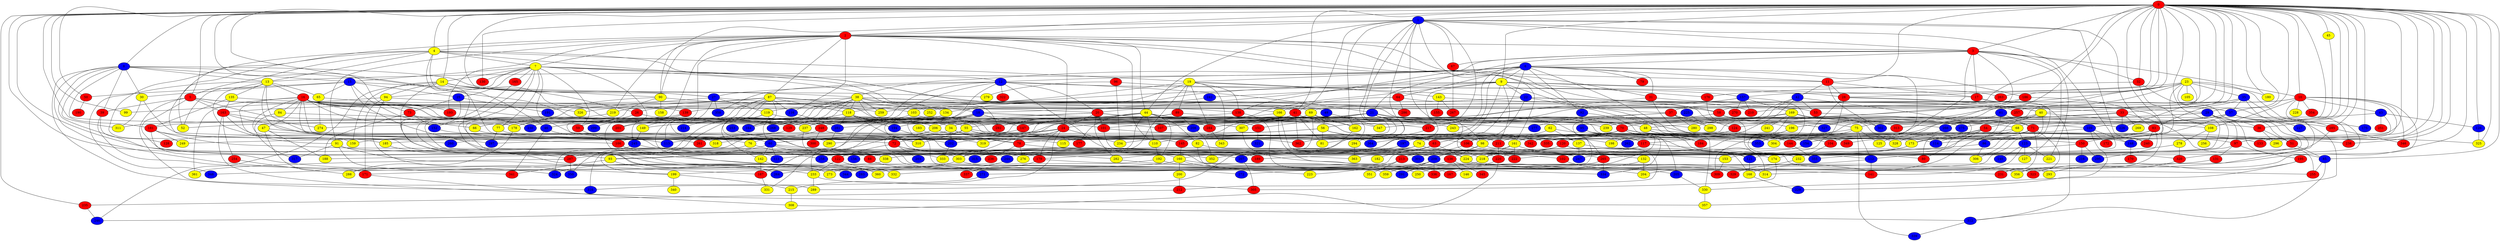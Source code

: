 graph {
0 [style = filled fillcolor = red];
1 [style = filled fillcolor = blue];
2 [style = filled fillcolor = red];
3 [style = filled fillcolor = red];
4 [style = filled fillcolor = yellow];
5 [style = filled fillcolor = red];
6 [style = filled fillcolor = blue];
7 [style = filled fillcolor = yellow];
8 [style = filled fillcolor = blue];
9 [style = filled fillcolor = yellow];
10 [style = filled fillcolor = red];
11 [style = filled fillcolor = red];
12 [style = filled fillcolor = blue];
13 [style = filled fillcolor = yellow];
14 [style = filled fillcolor = yellow];
15 [style = filled fillcolor = blue];
16 [style = filled fillcolor = red];
17 [style = filled fillcolor = red];
18 [style = filled fillcolor = blue];
19 [style = filled fillcolor = yellow];
20 [style = filled fillcolor = red];
21 [style = filled fillcolor = blue];
22 [style = filled fillcolor = blue];
23 [style = filled fillcolor = yellow];
24 [style = filled fillcolor = red];
25 [style = filled fillcolor = blue];
26 [style = filled fillcolor = red];
27 [style = filled fillcolor = blue];
28 [style = filled fillcolor = red];
29 [style = filled fillcolor = blue];
30 [style = filled fillcolor = yellow];
31 [style = filled fillcolor = red];
32 [style = filled fillcolor = red];
33 [style = filled fillcolor = red];
34 [style = filled fillcolor = yellow];
35 [style = filled fillcolor = blue];
36 [style = filled fillcolor = red];
37 [style = filled fillcolor = red];
38 [style = filled fillcolor = yellow];
39 [style = filled fillcolor = red];
40 [style = filled fillcolor = yellow];
41 [style = filled fillcolor = red];
42 [style = filled fillcolor = blue];
43 [style = filled fillcolor = blue];
44 [style = filled fillcolor = yellow];
45 [style = filled fillcolor = yellow];
46 [style = filled fillcolor = blue];
47 [style = filled fillcolor = yellow];
48 [style = filled fillcolor = yellow];
49 [style = filled fillcolor = blue];
50 [style = filled fillcolor = red];
51 [style = filled fillcolor = red];
52 [style = filled fillcolor = yellow];
53 [style = filled fillcolor = red];
54 [style = filled fillcolor = red];
55 [style = filled fillcolor = yellow];
56 [style = filled fillcolor = yellow];
57 [style = filled fillcolor = blue];
58 [style = filled fillcolor = red];
59 [style = filled fillcolor = red];
60 [style = filled fillcolor = blue];
61 [style = filled fillcolor = blue];
62 [style = filled fillcolor = yellow];
63 [style = filled fillcolor = red];
64 [style = filled fillcolor = red];
65 [style = filled fillcolor = yellow];
66 [style = filled fillcolor = yellow];
67 [style = filled fillcolor = red];
68 [style = filled fillcolor = yellow];
69 [style = filled fillcolor = yellow];
70 [style = filled fillcolor = red];
71 [style = filled fillcolor = red];
72 [style = filled fillcolor = red];
73 [style = filled fillcolor = red];
74 [style = filled fillcolor = yellow];
75 [style = filled fillcolor = yellow];
76 [style = filled fillcolor = yellow];
77 [style = filled fillcolor = yellow];
78 [style = filled fillcolor = red];
79 [style = filled fillcolor = red];
80 [style = filled fillcolor = red];
81 [style = filled fillcolor = yellow];
82 [style = filled fillcolor = yellow];
83 [style = filled fillcolor = red];
84 [style = filled fillcolor = yellow];
85 [style = filled fillcolor = blue];
86 [style = filled fillcolor = blue];
87 [style = filled fillcolor = yellow];
88 [style = filled fillcolor = red];
89 [style = filled fillcolor = red];
90 [style = filled fillcolor = yellow];
91 [style = filled fillcolor = yellow];
92 [style = filled fillcolor = blue];
93 [style = filled fillcolor = yellow];
94 [style = filled fillcolor = yellow];
95 [style = filled fillcolor = blue];
96 [style = filled fillcolor = red];
97 [style = filled fillcolor = red];
98 [style = filled fillcolor = yellow];
99 [style = filled fillcolor = yellow];
100 [style = filled fillcolor = red];
101 [style = filled fillcolor = red];
102 [style = filled fillcolor = red];
103 [style = filled fillcolor = yellow];
104 [style = filled fillcolor = red];
105 [style = filled fillcolor = yellow];
106 [style = filled fillcolor = red];
107 [style = filled fillcolor = red];
108 [style = filled fillcolor = yellow];
109 [style = filled fillcolor = blue];
110 [style = filled fillcolor = yellow];
111 [style = filled fillcolor = blue];
112 [style = filled fillcolor = blue];
113 [style = filled fillcolor = blue];
114 [style = filled fillcolor = blue];
115 [style = filled fillcolor = yellow];
116 [style = filled fillcolor = blue];
117 [style = filled fillcolor = red];
118 [style = filled fillcolor = yellow];
119 [style = filled fillcolor = yellow];
120 [style = filled fillcolor = red];
121 [style = filled fillcolor = blue];
122 [style = filled fillcolor = red];
123 [style = filled fillcolor = blue];
124 [style = filled fillcolor = red];
125 [style = filled fillcolor = yellow];
126 [style = filled fillcolor = blue];
127 [style = filled fillcolor = yellow];
128 [style = filled fillcolor = red];
129 [style = filled fillcolor = red];
130 [style = filled fillcolor = red];
131 [style = filled fillcolor = red];
132 [style = filled fillcolor = yellow];
133 [style = filled fillcolor = red];
134 [style = filled fillcolor = yellow];
135 [style = filled fillcolor = yellow];
136 [style = filled fillcolor = red];
137 [style = filled fillcolor = yellow];
138 [style = filled fillcolor = red];
139 [style = filled fillcolor = red];
140 [style = filled fillcolor = blue];
141 [style = filled fillcolor = red];
142 [style = filled fillcolor = yellow];
143 [style = filled fillcolor = yellow];
144 [style = filled fillcolor = red];
145 [style = filled fillcolor = red];
146 [style = filled fillcolor = yellow];
147 [style = filled fillcolor = red];
148 [style = filled fillcolor = blue];
149 [style = filled fillcolor = yellow];
150 [style = filled fillcolor = red];
151 [style = filled fillcolor = red];
152 [style = filled fillcolor = blue];
153 [style = filled fillcolor = yellow];
154 [style = filled fillcolor = blue];
155 [style = filled fillcolor = red];
156 [style = filled fillcolor = blue];
157 [style = filled fillcolor = blue];
158 [style = filled fillcolor = yellow];
159 [style = filled fillcolor = yellow];
160 [style = filled fillcolor = yellow];
161 [style = filled fillcolor = yellow];
162 [style = filled fillcolor = yellow];
163 [style = filled fillcolor = red];
164 [style = filled fillcolor = blue];
165 [style = filled fillcolor = red];
166 [style = filled fillcolor = yellow];
167 [style = filled fillcolor = red];
168 [style = filled fillcolor = yellow];
169 [style = filled fillcolor = yellow];
170 [style = filled fillcolor = red];
171 [style = filled fillcolor = red];
172 [style = filled fillcolor = red];
173 [style = filled fillcolor = yellow];
174 [style = filled fillcolor = yellow];
175 [style = filled fillcolor = blue];
176 [style = filled fillcolor = red];
177 [style = filled fillcolor = red];
178 [style = filled fillcolor = yellow];
179 [style = filled fillcolor = red];
180 [style = filled fillcolor = yellow];
181 [style = filled fillcolor = red];
182 [style = filled fillcolor = yellow];
183 [style = filled fillcolor = yellow];
184 [style = filled fillcolor = red];
185 [style = filled fillcolor = yellow];
186 [style = filled fillcolor = red];
187 [style = filled fillcolor = red];
188 [style = filled fillcolor = yellow];
189 [style = filled fillcolor = red];
190 [style = filled fillcolor = red];
191 [style = filled fillcolor = blue];
192 [style = filled fillcolor = yellow];
193 [style = filled fillcolor = red];
194 [style = filled fillcolor = blue];
195 [style = filled fillcolor = red];
196 [style = filled fillcolor = yellow];
197 [style = filled fillcolor = blue];
198 [style = filled fillcolor = yellow];
199 [style = filled fillcolor = yellow];
200 [style = filled fillcolor = yellow];
201 [style = filled fillcolor = red];
202 [style = filled fillcolor = blue];
203 [style = filled fillcolor = blue];
204 [style = filled fillcolor = yellow];
205 [style = filled fillcolor = blue];
206 [style = filled fillcolor = yellow];
207 [style = filled fillcolor = blue];
208 [style = filled fillcolor = blue];
209 [style = filled fillcolor = blue];
210 [style = filled fillcolor = red];
211 [style = filled fillcolor = red];
212 [style = filled fillcolor = red];
213 [style = filled fillcolor = red];
214 [style = filled fillcolor = blue];
215 [style = filled fillcolor = yellow];
216 [style = filled fillcolor = blue];
217 [style = filled fillcolor = red];
218 [style = filled fillcolor = yellow];
219 [style = filled fillcolor = yellow];
220 [style = filled fillcolor = red];
221 [style = filled fillcolor = yellow];
222 [style = filled fillcolor = red];
223 [style = filled fillcolor = yellow];
224 [style = filled fillcolor = yellow];
225 [style = filled fillcolor = blue];
226 [style = filled fillcolor = blue];
227 [style = filled fillcolor = blue];
228 [style = filled fillcolor = yellow];
229 [style = filled fillcolor = blue];
230 [style = filled fillcolor = blue];
231 [style = filled fillcolor = red];
232 [style = filled fillcolor = yellow];
233 [style = filled fillcolor = yellow];
234 [style = filled fillcolor = yellow];
235 [style = filled fillcolor = red];
236 [style = filled fillcolor = red];
237 [style = filled fillcolor = yellow];
238 [style = filled fillcolor = red];
239 [style = filled fillcolor = yellow];
240 [style = filled fillcolor = red];
241 [style = filled fillcolor = yellow];
242 [style = filled fillcolor = blue];
243 [style = filled fillcolor = yellow];
244 [style = filled fillcolor = blue];
245 [style = filled fillcolor = blue];
246 [style = filled fillcolor = blue];
247 [style = filled fillcolor = blue];
248 [style = filled fillcolor = red];
249 [style = filled fillcolor = yellow];
250 [style = filled fillcolor = yellow];
251 [style = filled fillcolor = red];
252 [style = filled fillcolor = yellow];
253 [style = filled fillcolor = blue];
254 [style = filled fillcolor = red];
255 [style = filled fillcolor = red];
256 [style = filled fillcolor = yellow];
257 [style = filled fillcolor = red];
258 [style = filled fillcolor = blue];
259 [style = filled fillcolor = yellow];
260 [style = filled fillcolor = blue];
261 [style = filled fillcolor = red];
262 [style = filled fillcolor = blue];
263 [style = filled fillcolor = red];
264 [style = filled fillcolor = blue];
265 [style = filled fillcolor = red];
266 [style = filled fillcolor = blue];
267 [style = filled fillcolor = red];
268 [style = filled fillcolor = blue];
269 [style = filled fillcolor = yellow];
270 [style = filled fillcolor = red];
271 [style = filled fillcolor = blue];
272 [style = filled fillcolor = blue];
273 [style = filled fillcolor = yellow];
274 [style = filled fillcolor = yellow];
275 [style = filled fillcolor = blue];
276 [style = filled fillcolor = yellow];
277 [style = filled fillcolor = blue];
278 [style = filled fillcolor = yellow];
279 [style = filled fillcolor = yellow];
280 [style = filled fillcolor = yellow];
281 [style = filled fillcolor = blue];
282 [style = filled fillcolor = yellow];
283 [style = filled fillcolor = blue];
284 [style = filled fillcolor = red];
285 [style = filled fillcolor = red];
286 [style = filled fillcolor = red];
287 [style = filled fillcolor = red];
288 [style = filled fillcolor = yellow];
289 [style = filled fillcolor = yellow];
290 [style = filled fillcolor = yellow];
291 [style = filled fillcolor = blue];
292 [style = filled fillcolor = red];
293 [style = filled fillcolor = yellow];
294 [style = filled fillcolor = yellow];
295 [style = filled fillcolor = blue];
296 [style = filled fillcolor = yellow];
297 [style = filled fillcolor = blue];
298 [style = filled fillcolor = yellow];
299 [style = filled fillcolor = blue];
300 [style = filled fillcolor = red];
301 [style = filled fillcolor = blue];
302 [style = filled fillcolor = blue];
303 [style = filled fillcolor = yellow];
304 [style = filled fillcolor = yellow];
305 [style = filled fillcolor = red];
306 [style = filled fillcolor = yellow];
307 [style = filled fillcolor = yellow];
308 [style = filled fillcolor = yellow];
309 [style = filled fillcolor = red];
310 [style = filled fillcolor = yellow];
311 [style = filled fillcolor = yellow];
312 [style = filled fillcolor = blue];
313 [style = filled fillcolor = red];
314 [style = filled fillcolor = yellow];
315 [style = filled fillcolor = blue];
316 [style = filled fillcolor = blue];
317 [style = filled fillcolor = blue];
318 [style = filled fillcolor = yellow];
319 [style = filled fillcolor = yellow];
320 [style = filled fillcolor = red];
321 [style = filled fillcolor = blue];
322 [style = filled fillcolor = red];
323 [style = filled fillcolor = red];
324 [style = filled fillcolor = blue];
325 [style = filled fillcolor = yellow];
326 [style = filled fillcolor = yellow];
327 [style = filled fillcolor = blue];
328 [style = filled fillcolor = yellow];
329 [style = filled fillcolor = red];
330 [style = filled fillcolor = yellow];
331 [style = filled fillcolor = yellow];
332 [style = filled fillcolor = yellow];
333 [style = filled fillcolor = yellow];
334 [style = filled fillcolor = blue];
335 [style = filled fillcolor = red];
336 [style = filled fillcolor = red];
337 [style = filled fillcolor = red];
338 [style = filled fillcolor = yellow];
339 [style = filled fillcolor = blue];
340 [style = filled fillcolor = yellow];
341 [style = filled fillcolor = red];
342 [style = filled fillcolor = red];
343 [style = filled fillcolor = yellow];
344 [style = filled fillcolor = blue];
345 [style = filled fillcolor = red];
346 [style = filled fillcolor = red];
347 [style = filled fillcolor = yellow];
348 [style = filled fillcolor = blue];
349 [style = filled fillcolor = red];
350 [style = filled fillcolor = blue];
351 [style = filled fillcolor = yellow];
352 [style = filled fillcolor = yellow];
353 [style = filled fillcolor = blue];
354 [style = filled fillcolor = red];
355 [style = filled fillcolor = blue];
356 [style = filled fillcolor = yellow];
357 [style = filled fillcolor = yellow];
358 [style = filled fillcolor = blue];
359 [style = filled fillcolor = yellow];
360 [style = filled fillcolor = yellow];
361 [style = filled fillcolor = yellow];
362 [style = filled fillcolor = red];
363 [style = filled fillcolor = yellow];
364 [style = filled fillcolor = blue];
0 -- 5;
0 -- 8;
0 -- 9;
0 -- 10;
0 -- 11;
0 -- 14;
0 -- 20;
0 -- 27;
0 -- 29;
0 -- 32;
0 -- 33;
0 -- 36;
0 -- 41;
0 -- 45;
0 -- 50;
0 -- 57;
0 -- 73;
0 -- 4;
0 -- 3;
0 -- 2;
0 -- 1;
0 -- 75;
0 -- 85;
0 -- 88;
0 -- 99;
0 -- 104;
0 -- 109;
0 -- 126;
0 -- 130;
0 -- 133;
0 -- 134;
0 -- 150;
0 -- 157;
0 -- 175;
0 -- 180;
0 -- 181;
0 -- 186;
0 -- 202;
0 -- 210;
0 -- 235;
0 -- 238;
0 -- 257;
0 -- 263;
0 -- 285;
0 -- 296;
0 -- 325;
0 -- 327;
0 -- 336;
0 -- 338;
0 -- 349;
0 -- 363;
1 -- 2;
1 -- 3;
1 -- 41;
1 -- 44;
1 -- 56;
1 -- 67;
1 -- 81;
1 -- 83;
1 -- 90;
1 -- 121;
1 -- 161;
1 -- 162;
1 -- 218;
1 -- 240;
1 -- 290;
1 -- 362;
2 -- 3;
2 -- 4;
2 -- 7;
2 -- 11;
2 -- 24;
2 -- 31;
2 -- 37;
2 -- 44;
2 -- 58;
2 -- 59;
2 -- 87;
2 -- 90;
2 -- 91;
2 -- 110;
2 -- 116;
2 -- 193;
2 -- 201;
2 -- 219;
2 -- 287;
3 -- 6;
3 -- 10;
3 -- 17;
3 -- 21;
3 -- 32;
3 -- 48;
3 -- 67;
3 -- 127;
3 -- 138;
3 -- 221;
3 -- 335;
4 -- 5;
4 -- 7;
4 -- 12;
4 -- 13;
4 -- 19;
4 -- 41;
4 -- 46;
4 -- 52;
4 -- 76;
4 -- 249;
5 -- 18;
5 -- 39;
5 -- 107;
5 -- 129;
5 -- 163;
5 -- 289;
5 -- 303;
6 -- 9;
6 -- 11;
6 -- 12;
6 -- 13;
6 -- 18;
6 -- 19;
6 -- 31;
6 -- 38;
6 -- 63;
6 -- 64;
6 -- 79;
6 -- 92;
6 -- 115;
6 -- 144;
6 -- 173;
6 -- 186;
6 -- 217;
7 -- 14;
7 -- 15;
7 -- 25;
7 -- 58;
7 -- 59;
7 -- 77;
7 -- 94;
7 -- 98;
7 -- 130;
7 -- 134;
7 -- 145;
7 -- 165;
7 -- 166;
7 -- 333;
7 -- 363;
8 -- 13;
8 -- 15;
8 -- 30;
8 -- 39;
8 -- 93;
8 -- 101;
8 -- 178;
8 -- 233;
8 -- 279;
8 -- 311;
8 -- 316;
9 -- 17;
9 -- 22;
9 -- 139;
9 -- 154;
9 -- 176;
9 -- 211;
9 -- 242;
9 -- 244;
9 -- 248;
9 -- 252;
9 -- 263;
9 -- 360;
10 -- 37;
10 -- 43;
10 -- 58;
10 -- 97;
10 -- 108;
10 -- 153;
10 -- 228;
10 -- 346;
10 -- 354;
10 -- 356;
11 -- 17;
11 -- 28;
11 -- 42;
11 -- 302;
12 -- 20;
12 -- 21;
12 -- 27;
12 -- 28;
12 -- 141;
12 -- 178;
12 -- 187;
12 -- 268;
12 -- 322;
12 -- 358;
13 -- 16;
13 -- 52;
13 -- 60;
13 -- 65;
13 -- 91;
13 -- 113;
13 -- 135;
13 -- 348;
14 -- 26;
14 -- 27;
14 -- 38;
14 -- 94;
14 -- 122;
14 -- 159;
14 -- 246;
14 -- 307;
15 -- 25;
15 -- 30;
15 -- 50;
15 -- 65;
15 -- 66;
15 -- 90;
15 -- 224;
16 -- 20;
16 -- 34;
16 -- 47;
16 -- 57;
16 -- 71;
16 -- 78;
16 -- 84;
16 -- 138;
16 -- 159;
16 -- 193;
16 -- 230;
16 -- 237;
16 -- 261;
16 -- 297;
16 -- 326;
16 -- 361;
17 -- 29;
17 -- 204;
18 -- 93;
18 -- 129;
18 -- 147;
18 -- 189;
18 -- 201;
18 -- 226;
18 -- 233;
18 -- 239;
18 -- 285;
18 -- 310;
19 -- 22;
19 -- 89;
19 -- 103;
19 -- 118;
19 -- 138;
19 -- 143;
19 -- 258;
19 -- 284;
19 -- 343;
20 -- 24;
20 -- 34;
20 -- 46;
20 -- 48;
20 -- 101;
20 -- 217;
20 -- 240;
20 -- 243;
20 -- 282;
21 -- 36;
21 -- 52;
21 -- 98;
21 -- 101;
21 -- 121;
21 -- 151;
21 -- 181;
21 -- 265;
21 -- 266;
21 -- 311;
21 -- 333;
22 -- 26;
22 -- 40;
22 -- 53;
22 -- 106;
22 -- 119;
22 -- 257;
22 -- 296;
23 -- 24;
23 -- 28;
23 -- 35;
23 -- 69;
23 -- 105;
23 -- 114;
23 -- 180;
23 -- 226;
23 -- 238;
23 -- 239;
23 -- 357;
24 -- 60;
24 -- 128;
24 -- 159;
24 -- 179;
24 -- 215;
24 -- 234;
24 -- 303;
24 -- 319;
25 -- 73;
25 -- 191;
25 -- 204;
26 -- 55;
26 -- 66;
26 -- 77;
27 -- 69;
27 -- 119;
27 -- 149;
27 -- 152;
27 -- 358;
28 -- 40;
28 -- 154;
28 -- 222;
28 -- 312;
29 -- 36;
29 -- 70;
29 -- 97;
29 -- 107;
29 -- 174;
29 -- 255;
30 -- 148;
30 -- 311;
31 -- 33;
31 -- 34;
31 -- 114;
32 -- 51;
32 -- 108;
32 -- 176;
33 -- 85;
33 -- 226;
33 -- 262;
33 -- 269;
33 -- 307;
34 -- 78;
34 -- 113;
34 -- 120;
34 -- 202;
35 -- 40;
35 -- 57;
35 -- 83;
35 -- 285;
35 -- 313;
35 -- 314;
36 -- 51;
36 -- 296;
37 -- 264;
37 -- 280;
37 -- 284;
37 -- 298;
37 -- 313;
38 -- 49;
38 -- 60;
38 -- 70;
38 -- 118;
38 -- 134;
38 -- 142;
38 -- 164;
38 -- 206;
38 -- 219;
38 -- 259;
38 -- 286;
38 -- 287;
38 -- 292;
38 -- 350;
39 -- 128;
39 -- 199;
40 -- 54;
40 -- 102;
40 -- 108;
40 -- 124;
40 -- 306;
40 -- 342;
41 -- 55;
41 -- 59;
41 -- 81;
41 -- 100;
41 -- 147;
41 -- 194;
41 -- 196;
41 -- 347;
41 -- 362;
42 -- 53;
42 -- 80;
42 -- 208;
42 -- 211;
42 -- 297;
43 -- 126;
43 -- 148;
43 -- 251;
43 -- 266;
44 -- 75;
44 -- 82;
44 -- 110;
44 -- 111;
44 -- 149;
44 -- 162;
44 -- 177;
44 -- 192;
44 -- 292;
44 -- 318;
45 -- 68;
46 -- 222;
46 -- 341;
47 -- 100;
47 -- 106;
47 -- 171;
47 -- 188;
48 -- 133;
48 -- 184;
48 -- 330;
49 -- 56;
49 -- 347;
50 -- 190;
51 -- 85;
53 -- 109;
54 -- 80;
54 -- 114;
54 -- 173;
54 -- 198;
55 -- 97;
55 -- 137;
55 -- 177;
55 -- 260;
55 -- 310;
56 -- 63;
56 -- 76;
56 -- 81;
56 -- 249;
56 -- 262;
57 -- 71;
57 -- 173;
57 -- 220;
57 -- 227;
57 -- 275;
57 -- 320;
58 -- 68;
58 -- 275;
58 -- 277;
58 -- 327;
59 -- 100;
60 -- 93;
60 -- 111;
60 -- 142;
60 -- 153;
60 -- 156;
60 -- 179;
61 -- 71;
61 -- 125;
61 -- 160;
62 -- 122;
62 -- 137;
62 -- 304;
63 -- 182;
63 -- 224;
63 -- 352;
64 -- 124;
64 -- 166;
64 -- 286;
65 -- 274;
65 -- 280;
66 -- 72;
67 -- 267;
68 -- 123;
68 -- 154;
68 -- 168;
69 -- 72;
69 -- 156;
69 -- 162;
69 -- 206;
69 -- 234;
69 -- 277;
69 -- 294;
70 -- 74;
70 -- 78;
70 -- 104;
70 -- 110;
70 -- 144;
70 -- 150;
70 -- 161;
70 -- 197;
70 -- 205;
70 -- 314;
70 -- 325;
70 -- 349;
71 -- 86;
71 -- 106;
71 -- 231;
71 -- 265;
71 -- 356;
72 -- 122;
72 -- 160;
72 -- 203;
72 -- 244;
73 -- 152;
73 -- 188;
73 -- 248;
74 -- 80;
74 -- 88;
74 -- 168;
74 -- 188;
74 -- 315;
75 -- 112;
75 -- 125;
75 -- 339;
75 -- 353;
75 -- 364;
76 -- 199;
76 -- 258;
77 -- 115;
77 -- 297;
78 -- 102;
78 -- 236;
78 -- 276;
82 -- 247;
82 -- 250;
83 -- 98;
83 -- 120;
83 -- 240;
83 -- 295;
83 -- 304;
84 -- 206;
84 -- 317;
85 -- 255;
85 -- 312;
86 -- 179;
86 -- 306;
87 -- 113;
87 -- 116;
87 -- 118;
87 -- 163;
87 -- 164;
87 -- 208;
87 -- 245;
87 -- 252;
87 -- 326;
87 -- 332;
87 -- 352;
88 -- 271;
89 -- 117;
89 -- 147;
89 -- 208;
89 -- 237;
90 -- 103;
90 -- 158;
90 -- 191;
90 -- 360;
91 -- 187;
91 -- 209;
91 -- 220;
91 -- 317;
91 -- 341;
92 -- 95;
92 -- 184;
93 -- 264;
93 -- 341;
94 -- 99;
94 -- 171;
94 -- 259;
94 -- 350;
95 -- 117;
95 -- 291;
95 -- 334;
96 -- 157;
96 -- 234;
96 -- 279;
97 -- 112;
97 -- 131;
97 -- 195;
98 -- 136;
98 -- 209;
98 -- 320;
100 -- 111;
101 -- 112;
101 -- 238;
102 -- 205;
103 -- 129;
103 -- 151;
104 -- 232;
106 -- 121;
106 -- 213;
108 -- 256;
108 -- 278;
109 -- 117;
109 -- 148;
109 -- 172;
109 -- 229;
110 -- 192;
112 -- 141;
112 -- 171;
116 -- 281;
117 -- 209;
117 -- 287;
117 -- 293;
118 -- 164;
118 -- 194;
118 -- 198;
118 -- 207;
118 -- 281;
118 -- 353;
119 -- 214;
119 -- 268;
119 -- 276;
119 -- 284;
120 -- 132;
120 -- 189;
120 -- 212;
120 -- 301;
121 -- 168;
122 -- 233;
122 -- 332;
123 -- 127;
123 -- 140;
123 -- 141;
123 -- 221;
124 -- 145;
126 -- 325;
129 -- 185;
131 -- 272;
132 -- 167;
132 -- 204;
134 -- 237;
135 -- 139;
135 -- 163;
135 -- 181;
136 -- 146;
136 -- 332;
136 -- 345;
137 -- 174;
137 -- 247;
138 -- 167;
138 -- 202;
139 -- 178;
139 -- 299;
139 -- 309;
142 -- 187;
142 -- 273;
143 -- 155;
143 -- 210;
143 -- 267;
144 -- 355;
145 -- 160;
147 -- 261;
148 -- 170;
149 -- 245;
150 -- 216;
150 -- 247;
150 -- 295;
151 -- 321;
152 -- 318;
153 -- 309;
154 -- 207;
157 -- 169;
157 -- 210;
157 -- 243;
157 -- 270;
157 -- 281;
157 -- 353;
160 -- 199;
160 -- 200;
160 -- 223;
160 -- 356;
161 -- 218;
161 -- 222;
161 -- 265;
161 -- 282;
162 -- 289;
163 -- 254;
163 -- 260;
163 -- 274;
163 -- 290;
163 -- 357;
165 -- 283;
166 -- 230;
166 -- 301;
166 -- 334;
168 -- 229;
169 -- 175;
169 -- 224;
169 -- 241;
169 -- 280;
169 -- 302;
169 -- 328;
169 -- 347;
171 -- 308;
173 -- 218;
173 -- 276;
174 -- 305;
176 -- 232;
178 -- 288;
179 -- 231;
179 -- 337;
181 -- 185;
181 -- 249;
181 -- 315;
181 -- 324;
183 -- 319;
185 -- 344;
186 -- 196;
186 -- 231;
186 -- 259;
187 -- 331;
192 -- 288;
192 -- 336;
194 -- 359;
195 -- 293;
195 -- 330;
196 -- 309;
196 -- 355;
197 -- 303;
199 -- 215;
199 -- 340;
200 -- 212;
202 -- 333;
205 -- 330;
206 -- 211;
206 -- 255;
206 -- 331;
206 -- 335;
206 -- 342;
207 -- 305;
208 -- 352;
209 -- 291;
209 -- 336;
209 -- 344;
209 -- 359;
211 -- 220;
212 -- 235;
213 -- 223;
213 -- 351;
215 -- 308;
217 -- 294;
218 -- 283;
219 -- 264;
220 -- 246;
220 -- 250;
224 -- 323;
225 -- 298;
232 -- 329;
233 -- 289;
233 -- 305;
235 -- 246;
237 -- 272;
242 -- 274;
244 -- 273;
245 -- 282;
245 -- 324;
248 -- 300;
248 -- 316;
248 -- 362;
248 -- 364;
253 -- 310;
254 -- 288;
258 -- 360;
265 -- 271;
265 -- 334;
266 -- 328;
271 -- 316;
278 -- 320;
278 -- 338;
281 -- 290;
282 -- 291;
284 -- 343;
285 -- 346;
285 -- 355;
287 -- 350;
287 -- 361;
294 -- 363;
303 -- 314;
303 -- 324;
307 -- 329;
308 -- 312;
312 -- 339;
320 -- 323;
330 -- 357;
338 -- 348;
}
